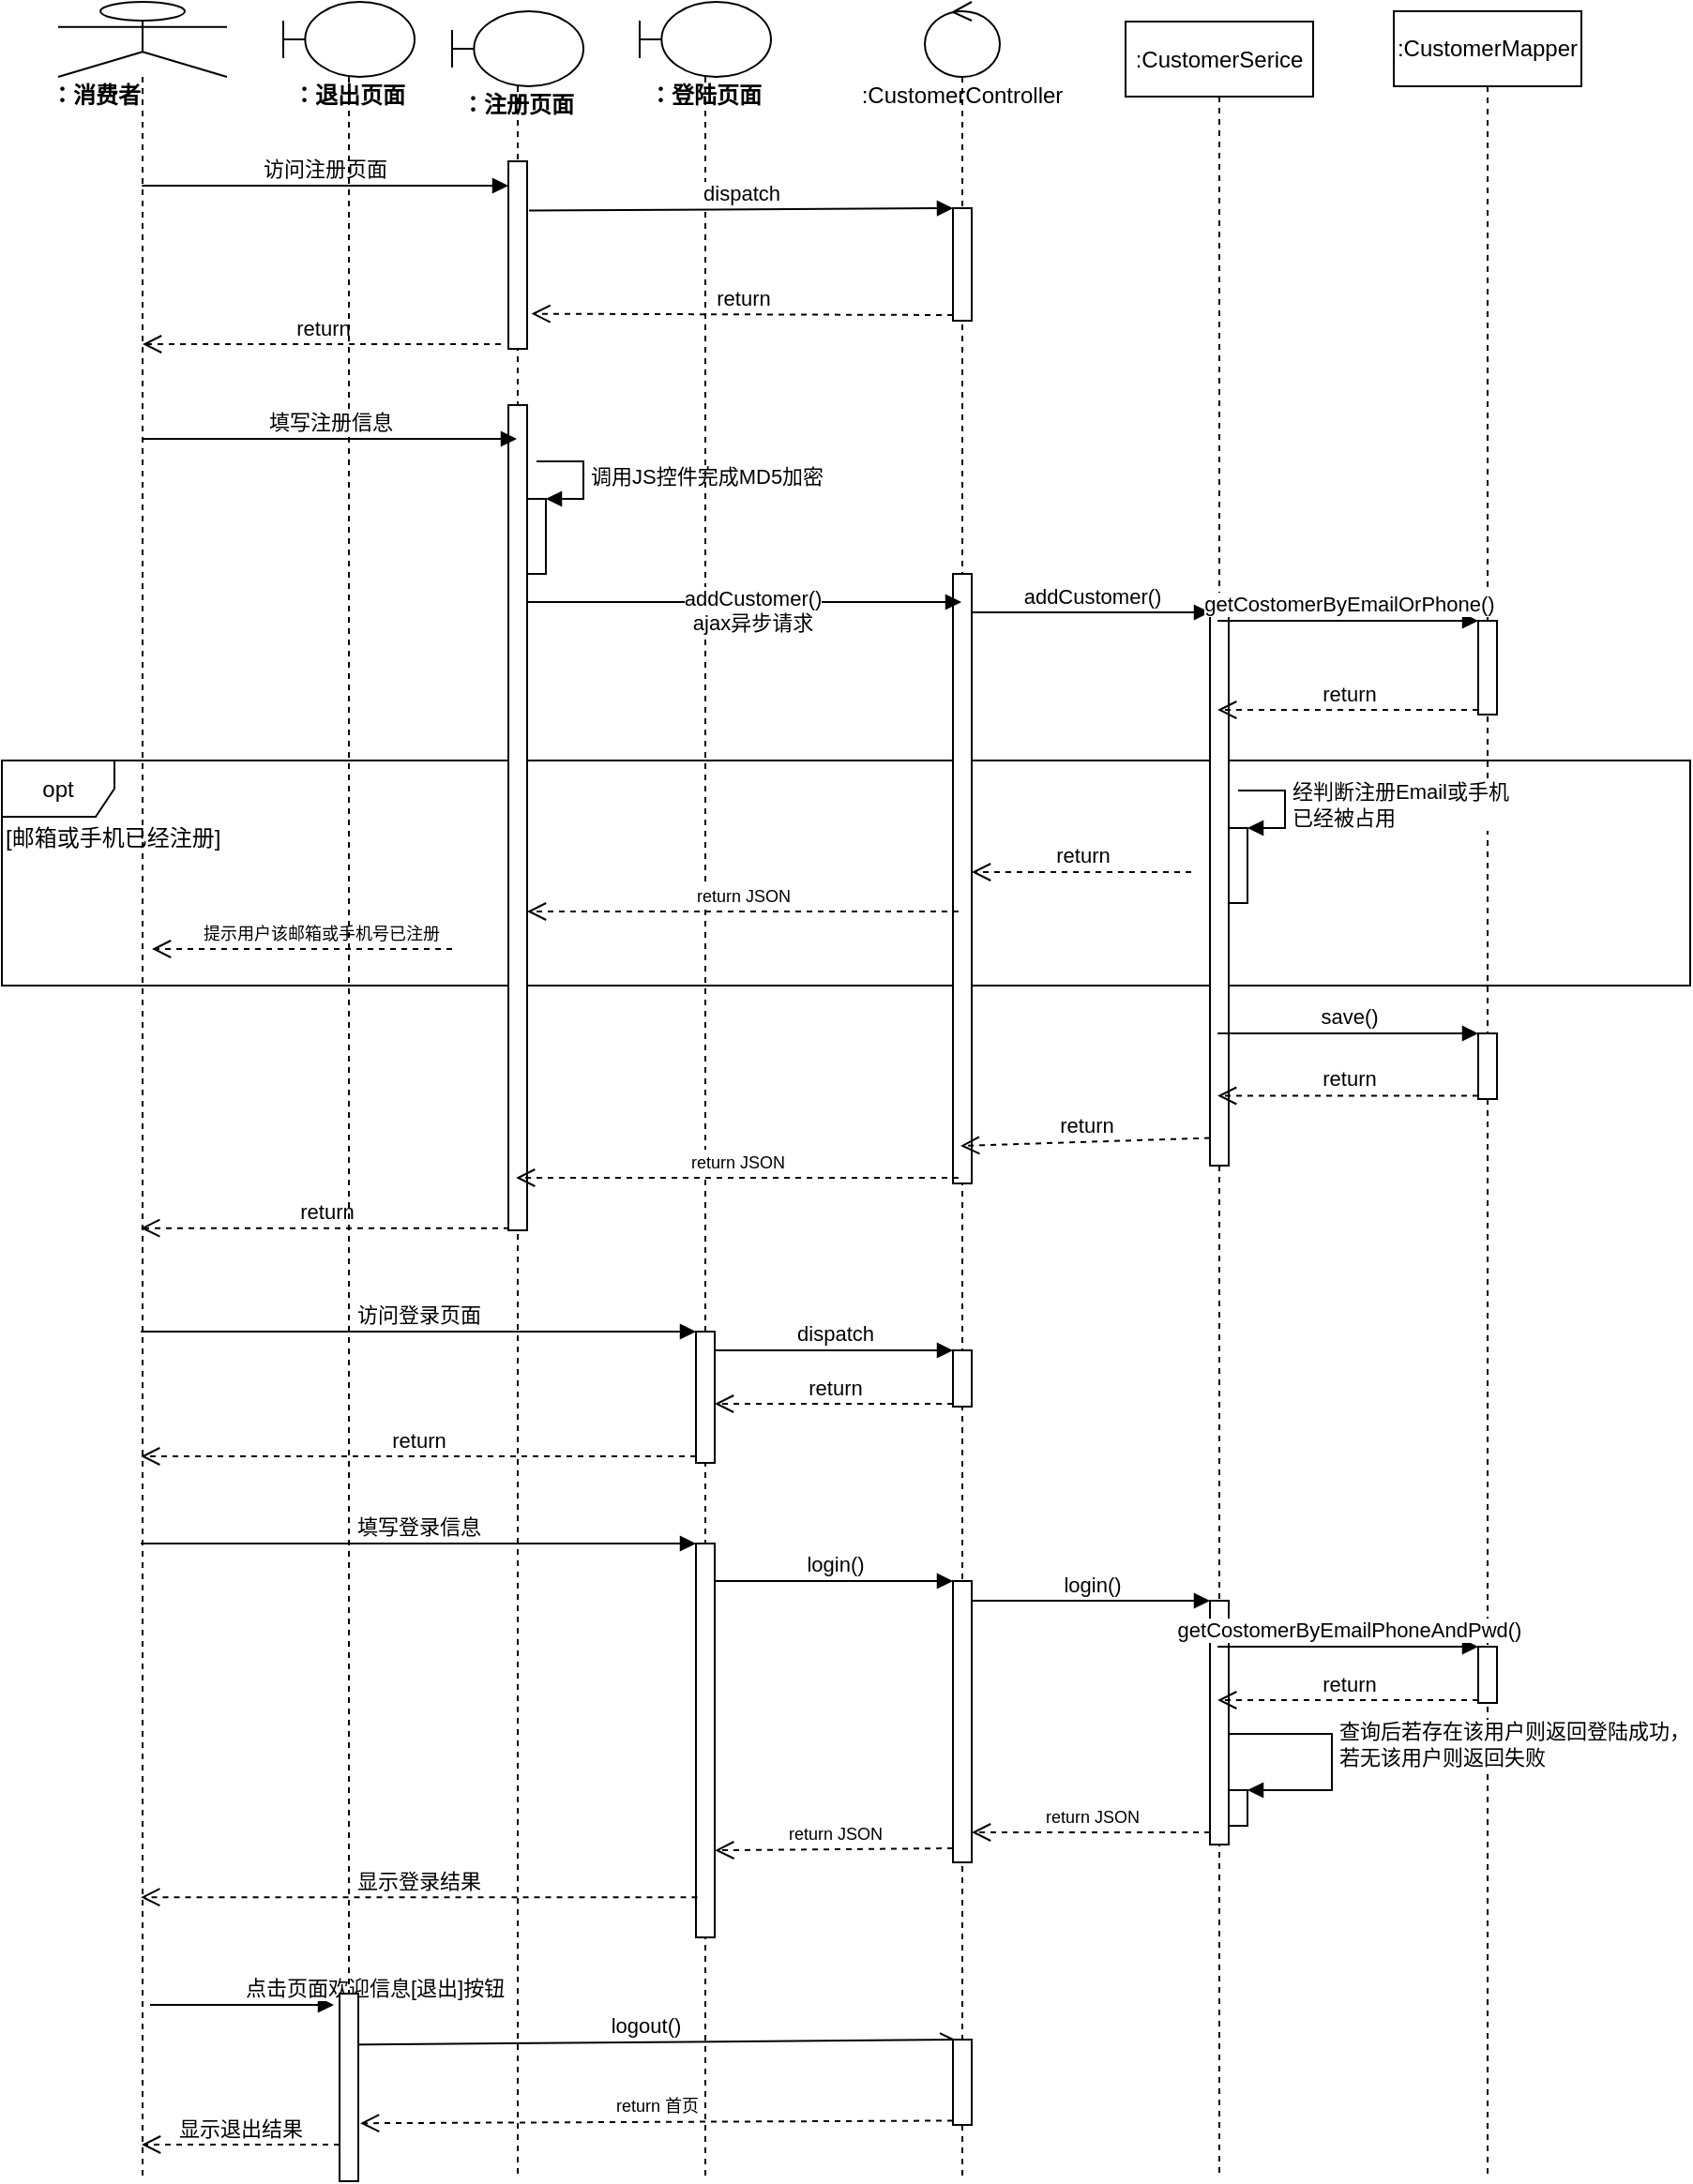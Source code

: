 <mxfile version="13.6.10" type="github" pages="3">
  <diagram id="ocLCJiYPgY4BP7__raCj" name="第 1 页">
    <mxGraphModel dx="1210" dy="586" grid="1" gridSize="10" guides="1" tooltips="1" connect="1" arrows="1" fold="1" page="1" pageScale="1" pageWidth="3300" pageHeight="4681" math="0" shadow="0">
      <root>
        <mxCell id="0" />
        <mxCell id="1" parent="0" />
        <mxCell id="nMcUa5dH0N92FLe-l6Bn-47" value=":CustomerMapper" style="shape=umlLifeline;perimeter=lifelinePerimeter;whiteSpace=wrap;html=1;container=1;collapsible=0;recursiveResize=0;outlineConnect=0;" parent="1" vertex="1">
          <mxGeometry x="762" y="85" width="100" height="1155" as="geometry" />
        </mxCell>
        <mxCell id="nMcUa5dH0N92FLe-l6Bn-48" value="" style="html=1;points=[];perimeter=orthogonalPerimeter;" parent="nMcUa5dH0N92FLe-l6Bn-47" vertex="1">
          <mxGeometry x="45" y="325" width="10" height="50" as="geometry" />
        </mxCell>
        <mxCell id="nMcUa5dH0N92FLe-l6Bn-49" value="" style="html=1;points=[];perimeter=orthogonalPerimeter;" parent="nMcUa5dH0N92FLe-l6Bn-47" vertex="1">
          <mxGeometry x="45" y="872" width="10" height="30" as="geometry" />
        </mxCell>
        <mxCell id="nMcUa5dH0N92FLe-l6Bn-108" value="" style="html=1;points=[];perimeter=orthogonalPerimeter;align=left;" parent="nMcUa5dH0N92FLe-l6Bn-47" vertex="1">
          <mxGeometry x="45" y="545" width="10" height="35" as="geometry" />
        </mxCell>
        <mxCell id="nMcUa5dH0N92FLe-l6Bn-102" value="opt" style="shape=umlFrame;whiteSpace=wrap;html=1;" parent="1" vertex="1">
          <mxGeometry x="20" y="484.5" width="900" height="120" as="geometry" />
        </mxCell>
        <mxCell id="i3lZRi7ukCmVT1oqDAw9-13" value="&lt;span&gt;：注册页面&lt;/span&gt;" style="shape=umlLifeline;participant=umlBoundary;perimeter=lifelinePerimeter;whiteSpace=wrap;html=1;container=1;collapsible=0;recursiveResize=0;verticalAlign=top;spacingTop=36;outlineConnect=0;fontStyle=1" parent="1" vertex="1">
          <mxGeometry x="260" y="85" width="70" height="1155" as="geometry" />
        </mxCell>
        <mxCell id="i3lZRi7ukCmVT1oqDAw9-14" value="" style="html=1;points=[];perimeter=orthogonalPerimeter;" parent="i3lZRi7ukCmVT1oqDAw9-13" vertex="1">
          <mxGeometry x="30" y="210" width="10" height="440" as="geometry" />
        </mxCell>
        <mxCell id="i3lZRi7ukCmVT1oqDAw9-15" value="" style="html=1;points=[];perimeter=orthogonalPerimeter;" parent="i3lZRi7ukCmVT1oqDAw9-13" vertex="1">
          <mxGeometry x="30" y="80" width="10" height="100" as="geometry" />
        </mxCell>
        <mxCell id="i3lZRi7ukCmVT1oqDAw9-16" value="" style="html=1;points=[];perimeter=orthogonalPerimeter;align=left;" parent="i3lZRi7ukCmVT1oqDAw9-13" vertex="1">
          <mxGeometry x="40" y="260" width="10" height="40" as="geometry" />
        </mxCell>
        <mxCell id="i3lZRi7ukCmVT1oqDAw9-17" value="调用JS控件完成MD5加密" style="edgeStyle=orthogonalEdgeStyle;html=1;align=left;spacingLeft=2;endArrow=block;rounded=0;entryX=1;entryY=0;" parent="i3lZRi7ukCmVT1oqDAw9-13" target="i3lZRi7ukCmVT1oqDAw9-16" edge="1">
          <mxGeometry relative="1" as="geometry">
            <mxPoint x="45" y="240" as="sourcePoint" />
            <Array as="points">
              <mxPoint x="70" y="240" />
            </Array>
          </mxGeometry>
        </mxCell>
        <mxCell id="i3lZRi7ukCmVT1oqDAw9-1" value="&lt;span&gt;：登陆页面&lt;/span&gt;" style="shape=umlLifeline;participant=umlBoundary;perimeter=lifelinePerimeter;whiteSpace=wrap;html=1;container=1;collapsible=0;recursiveResize=0;verticalAlign=top;spacingTop=36;outlineConnect=0;fontStyle=1" parent="1" vertex="1">
          <mxGeometry x="360" y="80" width="70" height="1160" as="geometry" />
        </mxCell>
        <mxCell id="nMcUa5dH0N92FLe-l6Bn-115" value="" style="html=1;points=[];perimeter=orthogonalPerimeter;" parent="i3lZRi7ukCmVT1oqDAw9-1" vertex="1">
          <mxGeometry x="30" y="709" width="10" height="70" as="geometry" />
        </mxCell>
        <mxCell id="Ub_iv6ZaVQ0LOj0wJZkm-77" value="" style="html=1;points=[];perimeter=orthogonalPerimeter;align=left;" parent="i3lZRi7ukCmVT1oqDAw9-1" vertex="1">
          <mxGeometry x="30" y="822" width="10" height="210" as="geometry" />
        </mxCell>
        <mxCell id="nMcUa5dH0N92FLe-l6Bn-1" value="" style="shape=umlLifeline;participant=umlActor;perimeter=lifelinePerimeter;whiteSpace=wrap;html=1;container=1;collapsible=0;recursiveResize=0;verticalAlign=top;spacingTop=36;outlineConnect=0;" parent="1" vertex="1">
          <mxGeometry x="50" y="80" width="90" height="1160" as="geometry" />
        </mxCell>
        <mxCell id="nMcUa5dH0N92FLe-l6Bn-2" value="&lt;b&gt;：消费者&lt;/b&gt;" style="text;html=1;strokeColor=none;fillColor=none;align=center;verticalAlign=middle;whiteSpace=wrap;rounded=0;" parent="nMcUa5dH0N92FLe-l6Bn-1" vertex="1">
          <mxGeometry x="-10" y="40" width="60" height="20" as="geometry" />
        </mxCell>
        <mxCell id="nMcUa5dH0N92FLe-l6Bn-8" value=":CustomerController" style="shape=umlLifeline;participant=umlControl;perimeter=lifelinePerimeter;whiteSpace=wrap;html=1;container=1;collapsible=0;recursiveResize=0;verticalAlign=top;spacingTop=36;outlineConnect=0;" parent="1" vertex="1">
          <mxGeometry x="512" y="80" width="40" height="1160" as="geometry" />
        </mxCell>
        <mxCell id="nMcUa5dH0N92FLe-l6Bn-9" value="" style="html=1;points=[];perimeter=orthogonalPerimeter;" parent="nMcUa5dH0N92FLe-l6Bn-8" vertex="1">
          <mxGeometry x="15" y="305" width="10" height="325" as="geometry" />
        </mxCell>
        <mxCell id="nMcUa5dH0N92FLe-l6Bn-10" value="" style="html=1;points=[];perimeter=orthogonalPerimeter;" parent="nMcUa5dH0N92FLe-l6Bn-8" vertex="1">
          <mxGeometry x="15" y="842" width="10" height="150" as="geometry" />
        </mxCell>
        <mxCell id="nMcUa5dH0N92FLe-l6Bn-92" value="" style="html=1;points=[];perimeter=orthogonalPerimeter;" parent="nMcUa5dH0N92FLe-l6Bn-8" vertex="1">
          <mxGeometry x="15" y="110" width="10" height="60" as="geometry" />
        </mxCell>
        <mxCell id="nMcUa5dH0N92FLe-l6Bn-116" value="" style="html=1;points=[];perimeter=orthogonalPerimeter;" parent="nMcUa5dH0N92FLe-l6Bn-8" vertex="1">
          <mxGeometry x="15" y="719" width="10" height="30" as="geometry" />
        </mxCell>
        <mxCell id="Ub_iv6ZaVQ0LOj0wJZkm-7" value="" style="html=1;points=[];perimeter=orthogonalPerimeter;" parent="nMcUa5dH0N92FLe-l6Bn-8" vertex="1">
          <mxGeometry x="15" y="1086.5" width="10" height="45.5" as="geometry" />
        </mxCell>
        <mxCell id="nMcUa5dH0N92FLe-l6Bn-20" value="addCustomer()&lt;br&gt;ajax异步请求" style="html=1;verticalAlign=bottom;endArrow=block;endFill=1;" parent="1" edge="1">
          <mxGeometry x="0.037" y="-20" relative="1" as="geometry">
            <mxPoint x="300" y="400" as="sourcePoint" />
            <mxPoint x="531.5" y="400" as="targetPoint" />
            <mxPoint as="offset" />
          </mxGeometry>
        </mxCell>
        <mxCell id="nMcUa5dH0N92FLe-l6Bn-21" value="&lt;span style=&quot;font-size: 9px&quot;&gt;return JSON&lt;/span&gt;" style="html=1;verticalAlign=bottom;endArrow=open;dashed=1;endSize=8;" parent="1" edge="1">
          <mxGeometry relative="1" as="geometry">
            <mxPoint x="294.071" y="707" as="targetPoint" />
            <mxPoint x="530" y="707" as="sourcePoint" />
          </mxGeometry>
        </mxCell>
        <mxCell id="nMcUa5dH0N92FLe-l6Bn-22" value="login()" style="html=1;verticalAlign=bottom;endArrow=block;entryX=0;entryY=0;endFill=1;" parent="1" target="nMcUa5dH0N92FLe-l6Bn-10" edge="1">
          <mxGeometry relative="1" as="geometry">
            <mxPoint x="400" y="922" as="sourcePoint" />
          </mxGeometry>
        </mxCell>
        <mxCell id="nMcUa5dH0N92FLe-l6Bn-23" value="&lt;span style=&quot;font-size: 9px&quot;&gt;return JSON&lt;/span&gt;" style="html=1;verticalAlign=bottom;endArrow=open;dashed=1;endSize=8;exitX=0;exitY=0.95;entryX=1.014;entryY=0.779;entryDx=0;entryDy=0;entryPerimeter=0;" parent="1" source="nMcUa5dH0N92FLe-l6Bn-10" target="Ub_iv6ZaVQ0LOj0wJZkm-77" edge="1">
          <mxGeometry relative="1" as="geometry">
            <mxPoint x="270" y="746.5" as="targetPoint" />
          </mxGeometry>
        </mxCell>
        <mxCell id="nMcUa5dH0N92FLe-l6Bn-40" value=":CustomerSerice" style="shape=umlLifeline;perimeter=lifelinePerimeter;whiteSpace=wrap;html=1;container=1;collapsible=0;recursiveResize=0;outlineConnect=0;" parent="1" vertex="1">
          <mxGeometry x="619" y="90.5" width="100" height="1149.5" as="geometry" />
        </mxCell>
        <mxCell id="nMcUa5dH0N92FLe-l6Bn-41" value="" style="html=1;points=[];perimeter=orthogonalPerimeter;" parent="nMcUa5dH0N92FLe-l6Bn-40" vertex="1">
          <mxGeometry x="45" y="315" width="10" height="295" as="geometry" />
        </mxCell>
        <mxCell id="nMcUa5dH0N92FLe-l6Bn-42" value="" style="html=1;points=[];perimeter=orthogonalPerimeter;" parent="nMcUa5dH0N92FLe-l6Bn-40" vertex="1">
          <mxGeometry x="45" y="842" width="10" height="130" as="geometry" />
        </mxCell>
        <mxCell id="nMcUa5dH0N92FLe-l6Bn-100" value="" style="html=1;points=[];perimeter=orthogonalPerimeter;" parent="nMcUa5dH0N92FLe-l6Bn-40" vertex="1">
          <mxGeometry x="55" y="430" width="10" height="40" as="geometry" />
        </mxCell>
        <mxCell id="nMcUa5dH0N92FLe-l6Bn-101" value="经判断注册Email或手机&lt;br&gt;已经被占用" style="edgeStyle=orthogonalEdgeStyle;html=1;align=left;spacingLeft=2;endArrow=block;rounded=0;entryX=1;entryY=0;" parent="nMcUa5dH0N92FLe-l6Bn-40" target="nMcUa5dH0N92FLe-l6Bn-100" edge="1">
          <mxGeometry relative="1" as="geometry">
            <mxPoint x="60" y="410" as="sourcePoint" />
            <Array as="points">
              <mxPoint x="85" y="410" />
            </Array>
          </mxGeometry>
        </mxCell>
        <mxCell id="Ub_iv6ZaVQ0LOj0wJZkm-1" value="" style="html=1;points=[];perimeter=orthogonalPerimeter;align=left;" parent="nMcUa5dH0N92FLe-l6Bn-40" vertex="1">
          <mxGeometry x="55" y="943" width="10" height="19" as="geometry" />
        </mxCell>
        <mxCell id="Ub_iv6ZaVQ0LOj0wJZkm-2" value="查询后若存在该用户则返回登陆成功，&lt;br&gt;若无该用户则返回失败" style="edgeStyle=orthogonalEdgeStyle;html=1;align=left;spacingLeft=2;endArrow=block;rounded=0;entryX=1;entryY=0;" parent="nMcUa5dH0N92FLe-l6Bn-40" target="Ub_iv6ZaVQ0LOj0wJZkm-1" edge="1">
          <mxGeometry relative="1" as="geometry">
            <mxPoint x="55" y="903" as="sourcePoint" />
            <Array as="points">
              <mxPoint x="55" y="913" />
              <mxPoint x="110" y="913" />
              <mxPoint x="110" y="943" />
            </Array>
          </mxGeometry>
        </mxCell>
        <mxCell id="nMcUa5dH0N92FLe-l6Bn-59" value="addCustomer()" style="html=1;verticalAlign=bottom;endArrow=block;entryX=0;entryY=0;" parent="1" source="nMcUa5dH0N92FLe-l6Bn-9" target="nMcUa5dH0N92FLe-l6Bn-41" edge="1">
          <mxGeometry relative="1" as="geometry">
            <mxPoint x="443" y="421" as="sourcePoint" />
          </mxGeometry>
        </mxCell>
        <mxCell id="nMcUa5dH0N92FLe-l6Bn-60" value="return" style="html=1;verticalAlign=bottom;endArrow=open;dashed=1;endSize=8;exitX=0;exitY=0.95;" parent="1" source="nMcUa5dH0N92FLe-l6Bn-41" edge="1">
          <mxGeometry relative="1" as="geometry">
            <mxPoint x="531" y="690" as="targetPoint" />
          </mxGeometry>
        </mxCell>
        <mxCell id="nMcUa5dH0N92FLe-l6Bn-61" value="return" style="html=1;verticalAlign=bottom;endArrow=open;dashed=1;endSize=8;exitX=0;exitY=0.95;" parent="1" source="nMcUa5dH0N92FLe-l6Bn-48" edge="1">
          <mxGeometry relative="1" as="geometry">
            <mxPoint x="668.071" y="457.5" as="targetPoint" />
          </mxGeometry>
        </mxCell>
        <mxCell id="nMcUa5dH0N92FLe-l6Bn-62" value="getCostomerByEmailOrPhone()" style="html=1;verticalAlign=bottom;endArrow=block;entryX=0;entryY=0;" parent="1" target="nMcUa5dH0N92FLe-l6Bn-48" edge="1">
          <mxGeometry relative="1" as="geometry">
            <mxPoint x="668.071" y="410" as="sourcePoint" />
          </mxGeometry>
        </mxCell>
        <mxCell id="nMcUa5dH0N92FLe-l6Bn-63" value="login()" style="html=1;verticalAlign=bottom;endArrow=block;entryX=0;entryY=0;" parent="1" source="nMcUa5dH0N92FLe-l6Bn-10" target="nMcUa5dH0N92FLe-l6Bn-42" edge="1">
          <mxGeometry relative="1" as="geometry">
            <mxPoint x="443" y="922" as="sourcePoint" />
          </mxGeometry>
        </mxCell>
        <mxCell id="nMcUa5dH0N92FLe-l6Bn-64" value="&lt;span style=&quot;font-size: 9px&quot;&gt;return JSON&lt;/span&gt;" style="html=1;verticalAlign=bottom;endArrow=open;dashed=1;endSize=8;exitX=0;exitY=0.95;" parent="1" source="nMcUa5dH0N92FLe-l6Bn-42" target="nMcUa5dH0N92FLe-l6Bn-10" edge="1">
          <mxGeometry relative="1" as="geometry">
            <mxPoint x="443" y="998" as="targetPoint" />
          </mxGeometry>
        </mxCell>
        <mxCell id="nMcUa5dH0N92FLe-l6Bn-65" value="getCostomerByEmailPhoneAndPwd()" style="html=1;verticalAlign=bottom;endArrow=block;entryX=0;entryY=0;" parent="1" target="nMcUa5dH0N92FLe-l6Bn-49" edge="1">
          <mxGeometry relative="1" as="geometry">
            <mxPoint x="668.071" y="957" as="sourcePoint" />
          </mxGeometry>
        </mxCell>
        <mxCell id="nMcUa5dH0N92FLe-l6Bn-66" value="return" style="html=1;verticalAlign=bottom;endArrow=open;dashed=1;endSize=8;exitX=0;exitY=0.95;" parent="1" source="nMcUa5dH0N92FLe-l6Bn-49" edge="1">
          <mxGeometry relative="1" as="geometry">
            <mxPoint x="668.071" y="985.5" as="targetPoint" />
          </mxGeometry>
        </mxCell>
        <mxCell id="nMcUa5dH0N92FLe-l6Bn-96" value="访问注册页面" style="html=1;verticalAlign=bottom;endArrow=block;" parent="1" edge="1" target="i3lZRi7ukCmVT1oqDAw9-15">
          <mxGeometry relative="1" as="geometry">
            <mxPoint x="94.667" y="178" as="sourcePoint" />
            <mxPoint x="260" y="178" as="targetPoint" />
          </mxGeometry>
        </mxCell>
        <mxCell id="nMcUa5dH0N92FLe-l6Bn-97" value="return" style="html=1;verticalAlign=bottom;endArrow=open;dashed=1;endSize=8;exitX=-0.398;exitY=0.975;exitDx=0;exitDy=0;exitPerimeter=0;" parent="1" source="i3lZRi7ukCmVT1oqDAw9-15" target="nMcUa5dH0N92FLe-l6Bn-1" edge="1">
          <mxGeometry relative="1" as="geometry">
            <mxPoint x="190" y="266" as="targetPoint" />
            <mxPoint x="260" y="265.0" as="sourcePoint" />
          </mxGeometry>
        </mxCell>
        <mxCell id="nMcUa5dH0N92FLe-l6Bn-93" value="dispatch" style="html=1;verticalAlign=bottom;endArrow=block;entryX=0;entryY=0;exitX=1.102;exitY=0.263;exitDx=0;exitDy=0;exitPerimeter=0;" parent="1" source="i3lZRi7ukCmVT1oqDAw9-15" target="nMcUa5dH0N92FLe-l6Bn-92" edge="1">
          <mxGeometry relative="1" as="geometry">
            <mxPoint x="264.5" y="190" as="sourcePoint" />
          </mxGeometry>
        </mxCell>
        <mxCell id="nMcUa5dH0N92FLe-l6Bn-94" value="return" style="html=1;verticalAlign=bottom;endArrow=open;dashed=1;endSize=8;exitX=0;exitY=0.95;entryX=1.227;entryY=0.813;entryDx=0;entryDy=0;entryPerimeter=0;" parent="1" source="nMcUa5dH0N92FLe-l6Bn-92" target="i3lZRi7ukCmVT1oqDAw9-15" edge="1">
          <mxGeometry relative="1" as="geometry">
            <mxPoint x="270" y="247" as="targetPoint" />
          </mxGeometry>
        </mxCell>
        <mxCell id="nMcUa5dH0N92FLe-l6Bn-103" value="[邮箱或手机已经注册]" style="text;html=1;strokeColor=none;fillColor=none;align=left;verticalAlign=middle;whiteSpace=wrap;rounded=0;" parent="1" vertex="1">
          <mxGeometry x="20" y="516" width="150" height="20" as="geometry" />
        </mxCell>
        <mxCell id="nMcUa5dH0N92FLe-l6Bn-104" value="return" style="html=1;verticalAlign=bottom;endArrow=open;dashed=1;endSize=8;" parent="1" edge="1">
          <mxGeometry relative="1" as="geometry">
            <mxPoint x="537" y="544" as="targetPoint" />
            <mxPoint x="654" y="544" as="sourcePoint" />
          </mxGeometry>
        </mxCell>
        <mxCell id="nMcUa5dH0N92FLe-l6Bn-106" value="&lt;span style=&quot;font-size: 9px&quot;&gt;return JSON&lt;/span&gt;" style="html=1;verticalAlign=bottom;endArrow=open;dashed=1;endSize=8;" parent="1" edge="1">
          <mxGeometry relative="1" as="geometry">
            <mxPoint x="300" y="565" as="targetPoint" />
            <mxPoint x="530" y="565" as="sourcePoint" />
          </mxGeometry>
        </mxCell>
        <mxCell id="nMcUa5dH0N92FLe-l6Bn-107" value="&lt;span style=&quot;font-size: 9px&quot;&gt;提示用户该邮箱或手机号已注册&lt;/span&gt;" style="html=1;verticalAlign=bottom;endArrow=open;dashed=1;endSize=8;exitX=0;exitY=0.95;" parent="1" edge="1">
          <mxGeometry x="-0.125" relative="1" as="geometry">
            <mxPoint x="100" y="585" as="targetPoint" />
            <mxPoint x="260" y="585.0" as="sourcePoint" />
            <mxPoint as="offset" />
          </mxGeometry>
        </mxCell>
        <mxCell id="nMcUa5dH0N92FLe-l6Bn-109" value="save()" style="html=1;verticalAlign=bottom;endArrow=block;entryX=0;entryY=0;" parent="1" target="nMcUa5dH0N92FLe-l6Bn-108" edge="1">
          <mxGeometry relative="1" as="geometry">
            <mxPoint x="668.071" y="630" as="sourcePoint" />
          </mxGeometry>
        </mxCell>
        <mxCell id="nMcUa5dH0N92FLe-l6Bn-110" value="return" style="html=1;verticalAlign=bottom;endArrow=open;dashed=1;endSize=8;exitX=0;exitY=0.95;" parent="1" source="nMcUa5dH0N92FLe-l6Bn-108" edge="1">
          <mxGeometry relative="1" as="geometry">
            <mxPoint x="668.071" y="663.25" as="targetPoint" />
          </mxGeometry>
        </mxCell>
        <mxCell id="nMcUa5dH0N92FLe-l6Bn-111" value="return" style="html=1;verticalAlign=bottom;endArrow=open;dashed=1;endSize=8;exitX=1;exitY=0.989;exitDx=0;exitDy=0;exitPerimeter=0;" parent="1" edge="1">
          <mxGeometry relative="1" as="geometry">
            <mxPoint x="94.071" y="733.82" as="targetPoint" />
            <mxPoint x="290.5" y="733.82" as="sourcePoint" />
          </mxGeometry>
        </mxCell>
        <mxCell id="nMcUa5dH0N92FLe-l6Bn-113" value="点击页面欢迎信息[退出]按钮" style="html=1;verticalAlign=bottom;endArrow=block;align=left;" parent="1" edge="1">
          <mxGeometry relative="1" as="geometry">
            <mxPoint x="99" y="1148" as="sourcePoint" />
            <mxPoint x="197" y="1148" as="targetPoint" />
          </mxGeometry>
        </mxCell>
        <mxCell id="nMcUa5dH0N92FLe-l6Bn-114" value="显示退出结果" style="html=1;verticalAlign=bottom;endArrow=open;dashed=1;endSize=8;" parent="1" edge="1">
          <mxGeometry relative="1" as="geometry">
            <mxPoint x="94.5" y="1222.5" as="targetPoint" />
            <mxPoint x="200" y="1222.5" as="sourcePoint" />
          </mxGeometry>
        </mxCell>
        <mxCell id="nMcUa5dH0N92FLe-l6Bn-118" value="return" style="html=1;verticalAlign=bottom;endArrow=open;dashed=1;endSize=8;exitX=0;exitY=0.95;" parent="1" source="nMcUa5dH0N92FLe-l6Bn-115" edge="1">
          <mxGeometry relative="1" as="geometry">
            <mxPoint x="94.071" y="855.5" as="targetPoint" />
          </mxGeometry>
        </mxCell>
        <mxCell id="nMcUa5dH0N92FLe-l6Bn-117" value="访问登录页面" style="html=1;verticalAlign=bottom;endArrow=block;entryX=0;entryY=0;" parent="1" target="nMcUa5dH0N92FLe-l6Bn-115" edge="1">
          <mxGeometry relative="1" as="geometry">
            <mxPoint x="94.071" y="789" as="sourcePoint" />
          </mxGeometry>
        </mxCell>
        <mxCell id="Ub_iv6ZaVQ0LOj0wJZkm-8" value="logout()" style="html=1;verticalAlign=bottom;endArrow=openAsync;entryX=0;entryY=0;endFill=0;exitX=0;exitY=0.273;exitDx=0;exitDy=0;exitPerimeter=0;" parent="1" source="i3lZRi7ukCmVT1oqDAw9-12" target="Ub_iv6ZaVQ0LOj0wJZkm-7" edge="1">
          <mxGeometry relative="1" as="geometry">
            <mxPoint x="184.5" y="1182" as="sourcePoint" />
          </mxGeometry>
        </mxCell>
        <mxCell id="Ub_iv6ZaVQ0LOj0wJZkm-9" value="&lt;span style=&quot;font-size: 9px&quot;&gt;return 首页&lt;/span&gt;" style="html=1;verticalAlign=bottom;endArrow=open;dashed=1;endSize=8;exitX=0;exitY=0.95;entryX=1.102;entryY=0.691;entryDx=0;entryDy=0;entryPerimeter=0;" parent="1" source="Ub_iv6ZaVQ0LOj0wJZkm-7" target="i3lZRi7ukCmVT1oqDAw9-12" edge="1">
          <mxGeometry relative="1" as="geometry">
            <mxPoint x="205" y="1214" as="targetPoint" />
          </mxGeometry>
        </mxCell>
        <mxCell id="Ub_iv6ZaVQ0LOj0wJZkm-10" value="填写登录信息" style="html=1;verticalAlign=bottom;endArrow=block;entryX=0;entryY=0;" parent="1" target="Ub_iv6ZaVQ0LOj0wJZkm-77" edge="1">
          <mxGeometry relative="1" as="geometry">
            <mxPoint x="94.071" y="902.0" as="sourcePoint" />
            <mxPoint x="270" y="902.0" as="targetPoint" />
          </mxGeometry>
        </mxCell>
        <mxCell id="Ub_iv6ZaVQ0LOj0wJZkm-11" value="显示登录结果" style="html=1;verticalAlign=bottom;endArrow=open;dashed=1;endSize=8;exitX=0.076;exitY=0.898;exitDx=0;exitDy=0;exitPerimeter=0;" parent="1" source="Ub_iv6ZaVQ0LOj0wJZkm-77" edge="1">
          <mxGeometry relative="1" as="geometry">
            <mxPoint x="94.071" y="1090.58" as="targetPoint" />
            <mxPoint x="270" y="1158.5" as="sourcePoint" />
          </mxGeometry>
        </mxCell>
        <mxCell id="nMcUa5dH0N92FLe-l6Bn-119" value="dispatch" style="html=1;verticalAlign=bottom;endArrow=block;entryX=0;entryY=0;" parent="1" target="nMcUa5dH0N92FLe-l6Bn-116" edge="1">
          <mxGeometry relative="1" as="geometry">
            <mxPoint x="400" y="799" as="sourcePoint" />
          </mxGeometry>
        </mxCell>
        <mxCell id="nMcUa5dH0N92FLe-l6Bn-120" value="return" style="html=1;verticalAlign=bottom;endArrow=open;dashed=1;endSize=8;exitX=0;exitY=0.95;" parent="1" source="nMcUa5dH0N92FLe-l6Bn-116" target="nMcUa5dH0N92FLe-l6Bn-115" edge="1">
          <mxGeometry relative="1" as="geometry">
            <mxPoint x="264.5" y="916" as="targetPoint" />
          </mxGeometry>
        </mxCell>
        <mxCell id="i3lZRi7ukCmVT1oqDAw9-10" value="&lt;span&gt;：退出页面&lt;/span&gt;" style="shape=umlLifeline;participant=umlBoundary;perimeter=lifelinePerimeter;whiteSpace=wrap;html=1;container=1;collapsible=0;recursiveResize=0;verticalAlign=top;spacingTop=36;outlineConnect=0;fontStyle=1" parent="1" vertex="1">
          <mxGeometry x="170" y="80" width="70" height="1160" as="geometry" />
        </mxCell>
        <mxCell id="i3lZRi7ukCmVT1oqDAw9-12" value="" style="html=1;points=[];perimeter=orthogonalPerimeter;align=left;" parent="i3lZRi7ukCmVT1oqDAw9-10" vertex="1">
          <mxGeometry x="30" y="1062" width="10" height="100" as="geometry" />
        </mxCell>
        <mxCell id="nMcUa5dH0N92FLe-l6Bn-15" value="填写注册信息" style="html=1;verticalAlign=bottom;endArrow=block;" parent="1" target="i3lZRi7ukCmVT1oqDAw9-13" edge="1">
          <mxGeometry relative="1" as="geometry">
            <mxPoint x="94.5" y="313.0" as="sourcePoint" />
            <mxPoint x="260" y="313.0" as="targetPoint" />
          </mxGeometry>
        </mxCell>
      </root>
    </mxGraphModel>
  </diagram>
  <diagram id="_a_JBXWJqnzDuPk0JHkG" name="第 2 页">
    <mxGraphModel dx="1424" dy="689" grid="1" gridSize="10" guides="1" tooltips="1" connect="1" arrows="1" fold="1" page="1" pageScale="1" pageWidth="3300" pageHeight="4681" math="0" shadow="0">
      <root>
        <mxCell id="AvkvTaTciSkn1FwxjkwS-0" />
        <mxCell id="AvkvTaTciSkn1FwxjkwS-1" parent="AvkvTaTciSkn1FwxjkwS-0" />
        <mxCell id="6qNoIg5RYOoD2JHT0gBt-49" value=":OrderSerice" style="shape=umlLifeline;perimeter=lifelinePerimeter;whiteSpace=wrap;html=1;container=1;collapsible=0;recursiveResize=0;outlineConnect=0;" parent="AvkvTaTciSkn1FwxjkwS-1" vertex="1">
          <mxGeometry x="510" y="83.75" width="100" height="996.25" as="geometry" />
        </mxCell>
        <mxCell id="6qNoIg5RYOoD2JHT0gBt-50" value="" style="html=1;points=[];perimeter=orthogonalPerimeter;align=left;" parent="6qNoIg5RYOoD2JHT0gBt-49" vertex="1">
          <mxGeometry x="45" y="226.25" width="10" height="93.75" as="geometry" />
        </mxCell>
        <mxCell id="6qNoIg5RYOoD2JHT0gBt-51" value="" style="html=1;points=[];perimeter=orthogonalPerimeter;align=left;" parent="6qNoIg5RYOoD2JHT0gBt-49" vertex="1">
          <mxGeometry x="45" y="461.25" width="10" height="70" as="geometry" />
        </mxCell>
        <mxCell id="6qNoIg5RYOoD2JHT0gBt-145" value="" style="html=1;points=[];perimeter=orthogonalPerimeter;align=left;" parent="6qNoIg5RYOoD2JHT0gBt-49" vertex="1">
          <mxGeometry x="45" y="750" width="10" height="170" as="geometry" />
        </mxCell>
        <mxCell id="6qNoIg5RYOoD2JHT0gBt-3" value="opt" style="shape=umlFrame;whiteSpace=wrap;html=1;align=left;" parent="AvkvTaTciSkn1FwxjkwS-1" vertex="1">
          <mxGeometry x="86" y="700" width="924" height="340" as="geometry" />
        </mxCell>
        <mxCell id="6qNoIg5RYOoD2JHT0gBt-4" value="opt" style="shape=umlFrame;whiteSpace=wrap;html=1;align=left;" parent="AvkvTaTciSkn1FwxjkwS-1" vertex="1">
          <mxGeometry x="81" y="450" width="799" height="210" as="geometry" />
        </mxCell>
        <mxCell id="6qNoIg5RYOoD2JHT0gBt-133" value=":OderMapper" style="shape=umlLifeline;perimeter=lifelinePerimeter;whiteSpace=wrap;html=1;container=1;collapsible=0;recursiveResize=0;outlineConnect=0;" parent="AvkvTaTciSkn1FwxjkwS-1" vertex="1">
          <mxGeometry x="666" y="83.75" width="140" height="996.25" as="geometry" />
        </mxCell>
        <mxCell id="6qNoIg5RYOoD2JHT0gBt-134" value="" style="html=1;points=[];perimeter=orthogonalPerimeter;align=left;" parent="6qNoIg5RYOoD2JHT0gBt-133" vertex="1">
          <mxGeometry x="65" y="256.25" width="10" height="33.75" as="geometry" />
        </mxCell>
        <mxCell id="6qNoIg5RYOoD2JHT0gBt-135" value="" style="html=1;points=[];perimeter=orthogonalPerimeter;align=left;" parent="6qNoIg5RYOoD2JHT0gBt-133" vertex="1">
          <mxGeometry x="65" y="476.25" width="10" height="23.75" as="geometry" />
        </mxCell>
        <mxCell id="6qNoIg5RYOoD2JHT0gBt-154" value="" style="html=1;points=[];perimeter=orthogonalPerimeter;align=left;" parent="6qNoIg5RYOoD2JHT0gBt-133" vertex="1">
          <mxGeometry x="65" y="740" width="10" height="53.75" as="geometry" />
        </mxCell>
        <mxCell id="6qNoIg5RYOoD2JHT0gBt-136" value=":OderDetailMapper" style="shape=umlLifeline;perimeter=lifelinePerimeter;whiteSpace=wrap;html=1;container=1;collapsible=0;recursiveResize=0;outlineConnect=0;" parent="AvkvTaTciSkn1FwxjkwS-1" vertex="1">
          <mxGeometry x="816" y="80" width="100" height="996.25" as="geometry" />
        </mxCell>
        <mxCell id="6qNoIg5RYOoD2JHT0gBt-137" value="" style="html=1;points=[];perimeter=orthogonalPerimeter;align=left;" parent="6qNoIg5RYOoD2JHT0gBt-136" vertex="1">
          <mxGeometry x="45" y="810" width="10" height="30" as="geometry" />
        </mxCell>
        <mxCell id="6qNoIg5RYOoD2JHT0gBt-6" value="" style="shape=umlLifeline;participant=umlActor;perimeter=lifelinePerimeter;whiteSpace=wrap;html=1;container=1;collapsible=0;recursiveResize=0;verticalAlign=top;spacingTop=36;outlineConnect=0;" parent="AvkvTaTciSkn1FwxjkwS-1" vertex="1">
          <mxGeometry x="50" y="80" width="90" height="1000" as="geometry" />
        </mxCell>
        <mxCell id="6qNoIg5RYOoD2JHT0gBt-7" value="&lt;b&gt;：消费者&lt;/b&gt;" style="text;html=1;strokeColor=none;fillColor=none;align=center;verticalAlign=middle;whiteSpace=wrap;rounded=0;" parent="6qNoIg5RYOoD2JHT0gBt-6" vertex="1">
          <mxGeometry x="-10" y="40" width="60" height="20" as="geometry" />
        </mxCell>
        <mxCell id="6qNoIg5RYOoD2JHT0gBt-9" value="&lt;span&gt;：我的订单页面&lt;/span&gt;" style="shape=umlLifeline;participant=umlBoundary;perimeter=lifelinePerimeter;whiteSpace=wrap;html=1;container=1;collapsible=0;recursiveResize=0;verticalAlign=top;spacingTop=36;outlineConnect=0;fontStyle=1" parent="AvkvTaTciSkn1FwxjkwS-1" vertex="1">
          <mxGeometry x="230" y="90" width="70" height="990" as="geometry" />
        </mxCell>
        <mxCell id="6qNoIg5RYOoD2JHT0gBt-18" value=":OrderController" style="shape=umlLifeline;participant=umlControl;perimeter=lifelinePerimeter;whiteSpace=wrap;html=1;container=1;collapsible=0;recursiveResize=0;verticalAlign=top;spacingTop=36;outlineConnect=0;" parent="AvkvTaTciSkn1FwxjkwS-1" vertex="1">
          <mxGeometry x="425" y="80" width="40" height="1000" as="geometry" />
        </mxCell>
        <mxCell id="6qNoIg5RYOoD2JHT0gBt-28" value="" style="html=1;points=[];perimeter=orthogonalPerimeter;" parent="6qNoIg5RYOoD2JHT0gBt-18" vertex="1">
          <mxGeometry x="20" y="110" width="10" height="30" as="geometry" />
        </mxCell>
        <mxCell id="6qNoIg5RYOoD2JHT0gBt-152" value="return" style="html=1;verticalAlign=bottom;endArrow=open;dashed=1;endSize=8;exitX=0;exitY=0.95;" parent="AvkvTaTciSkn1FwxjkwS-1" source="6qNoIg5RYOoD2JHT0gBt-145" target="6qNoIg5RYOoD2JHT0gBt-147" edge="1">
          <mxGeometry relative="1" as="geometry">
            <mxPoint x="448.5" y="959.45" as="targetPoint" />
          </mxGeometry>
        </mxCell>
        <mxCell id="6qNoIg5RYOoD2JHT0gBt-155" value="return" style="html=1;verticalAlign=bottom;endArrow=open;dashed=1;endSize=8;exitX=0;exitY=0.95;" parent="AvkvTaTciSkn1FwxjkwS-1" source="6qNoIg5RYOoD2JHT0gBt-154" target="6qNoIg5RYOoD2JHT0gBt-145" edge="1">
          <mxGeometry relative="1" as="geometry">
            <mxPoint x="903.5" y="931" as="targetPoint" />
          </mxGeometry>
        </mxCell>
        <mxCell id="6qNoIg5RYOoD2JHT0gBt-156" value="getOrderById()" style="html=1;verticalAlign=bottom;endArrow=block;" parent="AvkvTaTciSkn1FwxjkwS-1" target="6qNoIg5RYOoD2JHT0gBt-154" edge="1">
          <mxGeometry relative="1" as="geometry">
            <mxPoint x="567.324" y="840" as="sourcePoint" />
            <mxPoint x="723" y="840" as="targetPoint" />
          </mxGeometry>
        </mxCell>
        <mxCell id="6qNoIg5RYOoD2JHT0gBt-158" value="return" style="html=1;verticalAlign=bottom;endArrow=open;dashed=1;endSize=8;" parent="AvkvTaTciSkn1FwxjkwS-1" source="6qNoIg5RYOoD2JHT0gBt-118" edge="1">
          <mxGeometry relative="1" as="geometry">
            <mxPoint x="570" y="973.75" as="targetPoint" />
            <mxPoint x="1030" y="973.75" as="sourcePoint" />
          </mxGeometry>
        </mxCell>
        <mxCell id="6qNoIg5RYOoD2JHT0gBt-138" value="return" style="html=1;verticalAlign=bottom;endArrow=open;dashed=1;endSize=8;exitX=0;exitY=0.95;" parent="AvkvTaTciSkn1FwxjkwS-1" source="6qNoIg5RYOoD2JHT0gBt-135" target="6qNoIg5RYOoD2JHT0gBt-51" edge="1">
          <mxGeometry relative="1" as="geometry">
            <mxPoint x="898.5" y="681" as="targetPoint" />
          </mxGeometry>
        </mxCell>
        <mxCell id="5fZfz9wa_EdWYd6i8k_t-0" value=":BookMapper" style="shape=umlLifeline;perimeter=lifelinePerimeter;whiteSpace=wrap;html=1;container=1;collapsible=0;recursiveResize=0;outlineConnect=0;" vertex="1" parent="AvkvTaTciSkn1FwxjkwS-1">
          <mxGeometry x="936" y="81.88" width="100" height="996.25" as="geometry" />
        </mxCell>
        <mxCell id="6qNoIg5RYOoD2JHT0gBt-118" value="" style="html=1;points=[];perimeter=orthogonalPerimeter;align=left;" parent="5fZfz9wa_EdWYd6i8k_t-0" vertex="1">
          <mxGeometry x="45" y="860" width="10" height="31" as="geometry" />
        </mxCell>
        <mxCell id="6qNoIg5RYOoD2JHT0gBt-157" value="listBookByIds()" style="html=1;verticalAlign=bottom;endArrow=block;" parent="AvkvTaTciSkn1FwxjkwS-1" edge="1" target="5fZfz9wa_EdWYd6i8k_t-0">
          <mxGeometry relative="1" as="geometry">
            <mxPoint x="570" y="951" as="sourcePoint" />
            <mxPoint x="1025.11" y="954.73" as="targetPoint" />
          </mxGeometry>
        </mxCell>
        <mxCell id="6qNoIg5RYOoD2JHT0gBt-8" value="删除历史订单" style="text;html=1;strokeColor=none;fillColor=none;align=center;verticalAlign=middle;whiteSpace=wrap;rounded=0;" parent="AvkvTaTciSkn1FwxjkwS-1" vertex="1">
          <mxGeometry x="76" y="480" width="85" height="20" as="geometry" />
        </mxCell>
        <mxCell id="6qNoIg5RYOoD2JHT0gBt-15" value="" style="html=1;points=[];perimeter=orthogonalPerimeter;align=left;" parent="AvkvTaTciSkn1FwxjkwS-1" vertex="1">
          <mxGeometry x="266" y="300" width="10" height="130" as="geometry" />
        </mxCell>
        <mxCell id="6qNoIg5RYOoD2JHT0gBt-27" value="" style="html=1;points=[];perimeter=orthogonalPerimeter;" parent="AvkvTaTciSkn1FwxjkwS-1" vertex="1">
          <mxGeometry x="266" y="180" width="10" height="70" as="geometry" />
        </mxCell>
        <mxCell id="6qNoIg5RYOoD2JHT0gBt-29" value="dispatch" style="html=1;verticalAlign=bottom;endArrow=block;entryX=0;entryY=0;exitX=0.959;exitY=0.186;exitDx=0;exitDy=0;exitPerimeter=0;" parent="AvkvTaTciSkn1FwxjkwS-1" source="6qNoIg5RYOoD2JHT0gBt-27" target="6qNoIg5RYOoD2JHT0gBt-28" edge="1">
          <mxGeometry relative="1" as="geometry">
            <mxPoint x="-154.5" y="160" as="sourcePoint" />
          </mxGeometry>
        </mxCell>
        <mxCell id="6qNoIg5RYOoD2JHT0gBt-30" value="return" style="html=1;verticalAlign=bottom;endArrow=open;dashed=1;endSize=8;exitX=0;exitY=0.95;" parent="AvkvTaTciSkn1FwxjkwS-1" source="6qNoIg5RYOoD2JHT0gBt-28" target="6qNoIg5RYOoD2JHT0gBt-27" edge="1">
          <mxGeometry relative="1" as="geometry">
            <mxPoint x="-154.5" y="217" as="targetPoint" />
          </mxGeometry>
        </mxCell>
        <mxCell id="6qNoIg5RYOoD2JHT0gBt-31" value="return" style="html=1;verticalAlign=bottom;endArrow=open;dashed=1;endSize=8;exitX=0;exitY=0.95;" parent="AvkvTaTciSkn1FwxjkwS-1" source="6qNoIg5RYOoD2JHT0gBt-27" edge="1" target="6qNoIg5RYOoD2JHT0gBt-6">
          <mxGeometry relative="1" as="geometry">
            <mxPoint x="105.071" y="284.5" as="targetPoint" />
          </mxGeometry>
        </mxCell>
        <mxCell id="6qNoIg5RYOoD2JHT0gBt-32" value="访问我的订单页面" style="html=1;verticalAlign=bottom;endArrow=block;entryX=0;entryY=0;" parent="AvkvTaTciSkn1FwxjkwS-1" target="6qNoIg5RYOoD2JHT0gBt-27" edge="1">
          <mxGeometry relative="1" as="geometry">
            <mxPoint x="105.071" y="180" as="sourcePoint" />
          </mxGeometry>
        </mxCell>
        <mxCell id="6qNoIg5RYOoD2JHT0gBt-33" value="" style="html=1;points=[];perimeter=orthogonalPerimeter;" parent="AvkvTaTciSkn1FwxjkwS-1" vertex="1">
          <mxGeometry x="446" y="305" width="10" height="105" as="geometry" />
        </mxCell>
        <mxCell id="6qNoIg5RYOoD2JHT0gBt-56" value="" style="html=1;points=[];perimeter=orthogonalPerimeter;align=left;" parent="AvkvTaTciSkn1FwxjkwS-1" vertex="1">
          <mxGeometry x="260" y="530" width="10" height="120" as="geometry" />
        </mxCell>
        <mxCell id="6qNoIg5RYOoD2JHT0gBt-57" value="" style="html=1;points=[];perimeter=orthogonalPerimeter;" parent="AvkvTaTciSkn1FwxjkwS-1" vertex="1">
          <mxGeometry x="440" y="530" width="10" height="100" as="geometry" />
        </mxCell>
        <mxCell id="6qNoIg5RYOoD2JHT0gBt-58" value="显示是否删除成功" style="html=1;verticalAlign=bottom;endArrow=open;dashed=1;endSize=8;exitX=0;exitY=0.95;" parent="AvkvTaTciSkn1FwxjkwS-1" source="6qNoIg5RYOoD2JHT0gBt-56" edge="1">
          <mxGeometry relative="1" as="geometry">
            <mxPoint x="94.324" y="644" as="targetPoint" />
          </mxGeometry>
        </mxCell>
        <mxCell id="6qNoIg5RYOoD2JHT0gBt-59" value="deleteOrderById()" style="html=1;verticalAlign=bottom;endArrow=block;endFill=1;" parent="AvkvTaTciSkn1FwxjkwS-1" edge="1">
          <mxGeometry relative="1" as="geometry">
            <mxPoint x="270.0" y="544" as="sourcePoint" />
            <Array as="points">
              <mxPoint x="370" y="544" />
            </Array>
            <mxPoint x="440" y="544" as="targetPoint" />
          </mxGeometry>
        </mxCell>
        <mxCell id="6qNoIg5RYOoD2JHT0gBt-60" value="&lt;span style=&quot;font-size: 9px&quot;&gt;return JSON&lt;/span&gt;" style="html=1;verticalAlign=bottom;endArrow=open;dashed=1;endSize=8;exitX=0;exitY=0.95;" parent="AvkvTaTciSkn1FwxjkwS-1" source="6qNoIg5RYOoD2JHT0gBt-57" target="6qNoIg5RYOoD2JHT0gBt-56" edge="1">
          <mxGeometry relative="1" as="geometry">
            <mxPoint x="264.071" y="615.5" as="targetPoint" />
          </mxGeometry>
        </mxCell>
        <mxCell id="6qNoIg5RYOoD2JHT0gBt-61" value="deleteOrderById" style="html=1;verticalAlign=bottom;endArrow=block;entryX=0;entryY=0;exitX=-0.104;exitY=0.129;exitDx=0;exitDy=0;exitPerimeter=0;" parent="AvkvTaTciSkn1FwxjkwS-1" target="6qNoIg5RYOoD2JHT0gBt-51" edge="1" source="6qNoIg5RYOoD2JHT0gBt-57">
          <mxGeometry relative="1" as="geometry">
            <mxPoint x="443.5" y="585" as="sourcePoint" />
          </mxGeometry>
        </mxCell>
        <mxCell id="6qNoIg5RYOoD2JHT0gBt-62" value="return" style="html=1;verticalAlign=bottom;endArrow=open;dashed=1;endSize=8;exitX=0;exitY=0.95;" parent="AvkvTaTciSkn1FwxjkwS-1" source="6qNoIg5RYOoD2JHT0gBt-51" edge="1">
          <mxGeometry relative="1" as="geometry">
            <mxPoint x="444.324" y="611.5" as="targetPoint" />
          </mxGeometry>
        </mxCell>
        <mxCell id="6qNoIg5RYOoD2JHT0gBt-103" value="点击导航栏【我的订单】" style="html=1;verticalAlign=bottom;endArrow=block;entryX=0;entryY=0;" parent="AvkvTaTciSkn1FwxjkwS-1" target="6qNoIg5RYOoD2JHT0gBt-15" edge="1">
          <mxGeometry relative="1" as="geometry">
            <mxPoint x="94.324" y="300.0" as="sourcePoint" />
          </mxGeometry>
        </mxCell>
        <mxCell id="6qNoIg5RYOoD2JHT0gBt-104" value="显示会员订单信息" style="html=1;verticalAlign=bottom;endArrow=open;dashed=1;endSize=8;exitX=0;exitY=0.95;" parent="AvkvTaTciSkn1FwxjkwS-1" source="6qNoIg5RYOoD2JHT0gBt-15" edge="1">
          <mxGeometry relative="1" as="geometry">
            <mxPoint x="94.324" y="423.5" as="targetPoint" />
          </mxGeometry>
        </mxCell>
        <mxCell id="6qNoIg5RYOoD2JHT0gBt-105" value="listOrderByCustId()" style="html=1;verticalAlign=bottom;endArrow=block;entryX=-0.217;entryY=0.215;endFill=1;entryDx=0;entryDy=0;entryPerimeter=0;" parent="AvkvTaTciSkn1FwxjkwS-1" edge="1">
          <mxGeometry relative="1" as="geometry">
            <mxPoint x="276" y="318.225" as="sourcePoint" />
            <mxPoint x="443.83" y="318.225" as="targetPoint" />
          </mxGeometry>
        </mxCell>
        <mxCell id="6qNoIg5RYOoD2JHT0gBt-106" value="&lt;span style=&quot;font-size: 9px&quot;&gt;return JSON&lt;/span&gt;" style="html=1;verticalAlign=bottom;endArrow=open;dashed=1;endSize=8;exitX=0;exitY=0.95;" parent="AvkvTaTciSkn1FwxjkwS-1" source="6qNoIg5RYOoD2JHT0gBt-33" target="6qNoIg5RYOoD2JHT0gBt-15" edge="1">
          <mxGeometry relative="1" as="geometry">
            <mxPoint x="270.071" y="385.5" as="targetPoint" />
          </mxGeometry>
        </mxCell>
        <mxCell id="6qNoIg5RYOoD2JHT0gBt-107" value="listOrderByCustId()" style="html=1;verticalAlign=bottom;endArrow=block;" parent="AvkvTaTciSkn1FwxjkwS-1" edge="1">
          <mxGeometry x="0.163" y="18" relative="1" as="geometry">
            <mxPoint x="456" y="320.0" as="sourcePoint" />
            <mxPoint x="1" as="offset" />
            <mxPoint x="550" y="320" as="targetPoint" />
          </mxGeometry>
        </mxCell>
        <mxCell id="6qNoIg5RYOoD2JHT0gBt-108" value="return" style="html=1;verticalAlign=bottom;endArrow=open;dashed=1;endSize=8;exitX=0;exitY=0.95;entryX=-0.286;entryY=0.925;entryDx=0;entryDy=0;entryPerimeter=0;" parent="AvkvTaTciSkn1FwxjkwS-1" source="6qNoIg5RYOoD2JHT0gBt-50" target="6qNoIg5RYOoD2JHT0gBt-33" edge="1">
          <mxGeometry relative="1" as="geometry">
            <mxPoint x="449.5" y="479.45" as="targetPoint" />
          </mxGeometry>
        </mxCell>
        <mxCell id="6qNoIg5RYOoD2JHT0gBt-109" value="listOrderByCustId()" style="html=1;verticalAlign=bottom;endArrow=block;entryX=0;entryY=0;" parent="AvkvTaTciSkn1FwxjkwS-1" target="6qNoIg5RYOoD2JHT0gBt-134" edge="1" source="6qNoIg5RYOoD2JHT0gBt-49">
          <mxGeometry relative="1" as="geometry">
            <mxPoint x="629.324" y="340" as="sourcePoint" />
          </mxGeometry>
        </mxCell>
        <mxCell id="6qNoIg5RYOoD2JHT0gBt-110" value="return" style="html=1;verticalAlign=bottom;endArrow=open;dashed=1;endSize=8;exitX=0;exitY=0.95;" parent="AvkvTaTciSkn1FwxjkwS-1" source="6qNoIg5RYOoD2JHT0gBt-134" edge="1" target="6qNoIg5RYOoD2JHT0gBt-49">
          <mxGeometry relative="1" as="geometry">
            <mxPoint x="629.324" y="372.062" as="targetPoint" />
          </mxGeometry>
        </mxCell>
        <mxCell id="6qNoIg5RYOoD2JHT0gBt-111" value="&lt;span style=&quot;font-size: 12px ; background-color: rgb(248 , 249 , 250)&quot;&gt;删除历史订单&lt;/span&gt;" style="html=1;verticalAlign=bottom;endArrow=block;entryX=0;entryY=0;" parent="AvkvTaTciSkn1FwxjkwS-1" target="6qNoIg5RYOoD2JHT0gBt-56" edge="1">
          <mxGeometry relative="1" as="geometry">
            <mxPoint x="99.5" y="530.0" as="sourcePoint" />
          </mxGeometry>
        </mxCell>
        <mxCell id="6qNoIg5RYOoD2JHT0gBt-139" value="deleteOrderById" style="html=1;verticalAlign=bottom;endArrow=block;entryX=0;entryY=0;exitX=1.352;exitY=0.222;exitDx=0;exitDy=0;exitPerimeter=0;" parent="AvkvTaTciSkn1FwxjkwS-1" target="6qNoIg5RYOoD2JHT0gBt-135" edge="1" source="6qNoIg5RYOoD2JHT0gBt-51">
          <mxGeometry relative="1" as="geometry">
            <mxPoint x="944" y="610.0" as="sourcePoint" />
          </mxGeometry>
        </mxCell>
        <mxCell id="6qNoIg5RYOoD2JHT0gBt-142" value="return" style="html=1;verticalAlign=bottom;endArrow=open;dashed=1;endSize=8;" parent="AvkvTaTciSkn1FwxjkwS-1" source="6qNoIg5RYOoD2JHT0gBt-136" edge="1">
          <mxGeometry relative="1" as="geometry">
            <mxPoint x="570" y="923" as="targetPoint" />
            <mxPoint x="896" y="922.562" as="sourcePoint" />
          </mxGeometry>
        </mxCell>
        <mxCell id="6qNoIg5RYOoD2JHT0gBt-143" value="listDetailByOrderId()" style="html=1;verticalAlign=bottom;endArrow=block;" parent="AvkvTaTciSkn1FwxjkwS-1" target="6qNoIg5RYOoD2JHT0gBt-137" edge="1">
          <mxGeometry relative="1" as="geometry">
            <mxPoint x="571" y="900" as="sourcePoint" />
            <mxPoint x="897.71" y="899.976" as="targetPoint" />
          </mxGeometry>
        </mxCell>
        <mxCell id="6qNoIg5RYOoD2JHT0gBt-144" value="查看订单详情" style="text;html=1;strokeColor=none;fillColor=none;align=center;verticalAlign=middle;whiteSpace=wrap;rounded=0;" parent="AvkvTaTciSkn1FwxjkwS-1" vertex="1">
          <mxGeometry x="81" y="730" width="85" height="20" as="geometry" />
        </mxCell>
        <mxCell id="6qNoIg5RYOoD2JHT0gBt-146" value="" style="html=1;points=[];perimeter=orthogonalPerimeter;align=left;" parent="AvkvTaTciSkn1FwxjkwS-1" vertex="1">
          <mxGeometry x="265" y="780" width="10" height="250" as="geometry" />
        </mxCell>
        <mxCell id="6qNoIg5RYOoD2JHT0gBt-147" value="" style="html=1;points=[];perimeter=orthogonalPerimeter;" parent="AvkvTaTciSkn1FwxjkwS-1" vertex="1">
          <mxGeometry x="445" y="780" width="10" height="240" as="geometry" />
        </mxCell>
        <mxCell id="6qNoIg5RYOoD2JHT0gBt-148" value="显示订单详情" style="html=1;verticalAlign=bottom;endArrow=open;dashed=1;endSize=8;exitX=0;exitY=0.95;" parent="AvkvTaTciSkn1FwxjkwS-1" source="6qNoIg5RYOoD2JHT0gBt-146" edge="1">
          <mxGeometry relative="1" as="geometry">
            <mxPoint x="94.324" y="1017.5" as="targetPoint" />
          </mxGeometry>
        </mxCell>
        <mxCell id="6qNoIg5RYOoD2JHT0gBt-149" value="getOrderById()" style="html=1;verticalAlign=bottom;endArrow=block;endFill=1;" parent="AvkvTaTciSkn1FwxjkwS-1" source="6qNoIg5RYOoD2JHT0gBt-146" target="6qNoIg5RYOoD2JHT0gBt-147" edge="1">
          <mxGeometry relative="1" as="geometry">
            <mxPoint x="-974.929" y="690" as="sourcePoint" />
            <Array as="points">
              <mxPoint x="375" y="810" />
            </Array>
          </mxGeometry>
        </mxCell>
        <mxCell id="6qNoIg5RYOoD2JHT0gBt-150" value="&lt;span style=&quot;font-size: 9px&quot;&gt;return JSON&lt;/span&gt;" style="html=1;verticalAlign=bottom;endArrow=open;dashed=1;endSize=8;exitX=0;exitY=0.95;" parent="AvkvTaTciSkn1FwxjkwS-1" source="6qNoIg5RYOoD2JHT0gBt-147" target="6qNoIg5RYOoD2JHT0gBt-146" edge="1">
          <mxGeometry relative="1" as="geometry">
            <mxPoint x="-974.929" y="775.5" as="targetPoint" />
          </mxGeometry>
        </mxCell>
        <mxCell id="6qNoIg5RYOoD2JHT0gBt-151" value="getOrderById()" style="html=1;verticalAlign=bottom;endArrow=block;entryX=0;entryY=0;" parent="AvkvTaTciSkn1FwxjkwS-1" target="6qNoIg5RYOoD2JHT0gBt-145" edge="1">
          <mxGeometry x="-0.007" y="5" relative="1" as="geometry">
            <mxPoint x="448.5" y="835.0" as="sourcePoint" />
            <mxPoint as="offset" />
          </mxGeometry>
        </mxCell>
        <mxCell id="6qNoIg5RYOoD2JHT0gBt-153" value="&lt;span style=&quot;font-size: 12px ; background-color: rgb(248 , 249 , 250)&quot;&gt;查看订单详情&lt;/span&gt;" style="html=1;verticalAlign=bottom;endArrow=block;entryX=0;entryY=0;" parent="AvkvTaTciSkn1FwxjkwS-1" target="6qNoIg5RYOoD2JHT0gBt-146" edge="1">
          <mxGeometry relative="1" as="geometry">
            <mxPoint x="104.5" y="780.0" as="sourcePoint" />
          </mxGeometry>
        </mxCell>
      </root>
    </mxGraphModel>
  </diagram>
  <diagram id="dqMWrskoTby6WZQevs_h" name="第 3 页">
    <mxGraphModel dx="4308" dy="488" grid="1" gridSize="10" guides="1" tooltips="1" connect="1" arrows="1" fold="1" page="1" pageScale="1" pageWidth="3300" pageHeight="4681" math="0" shadow="0">
      <root>
        <mxCell id="KJVsj-9sGR0pSEC6vd4A-0" />
        <mxCell id="KJVsj-9sGR0pSEC6vd4A-1" parent="KJVsj-9sGR0pSEC6vd4A-0" />
        <mxCell id="FkK1sKoqfm99LZQ_u48Y-9" value=":ShopingCarController" style="shape=umlLifeline;participant=umlControl;perimeter=lifelinePerimeter;whiteSpace=wrap;html=1;container=1;collapsible=0;recursiveResize=0;verticalAlign=top;spacingTop=36;outlineConnect=0;" vertex="1" parent="KJVsj-9sGR0pSEC6vd4A-1">
          <mxGeometry x="430" y="80" width="40" height="1200" as="geometry" />
        </mxCell>
        <mxCell id="FkK1sKoqfm99LZQ_u48Y-10" value="" style="html=1;points=[];perimeter=orthogonalPerimeter;" vertex="1" parent="FkK1sKoqfm99LZQ_u48Y-9">
          <mxGeometry x="17.83" y="155" width="10" height="215" as="geometry" />
        </mxCell>
        <mxCell id="FkK1sKoqfm99LZQ_u48Y-11" value="" style="html=1;points=[];perimeter=orthogonalPerimeter;" vertex="1" parent="FkK1sKoqfm99LZQ_u48Y-9">
          <mxGeometry x="15.49" y="500" width="10" height="201" as="geometry" />
        </mxCell>
        <mxCell id="FkK1sKoqfm99LZQ_u48Y-12" value="alt" style="shape=umlFrame;whiteSpace=wrap;html=1;align=left;" vertex="1" parent="KJVsj-9sGR0pSEC6vd4A-1">
          <mxGeometry x="-28.04" y="560" width="958.53" height="690" as="geometry" />
        </mxCell>
        <mxCell id="FkK1sKoqfm99LZQ_u48Y-13" value=":BookMapper" style="shape=umlLifeline;perimeter=lifelinePerimeter;whiteSpace=wrap;html=1;container=0;collapsible=0;recursiveResize=0;outlineConnect=0;" vertex="1" parent="KJVsj-9sGR0pSEC6vd4A-1">
          <mxGeometry x="855.74" y="80" width="100" height="1210" as="geometry" />
        </mxCell>
        <mxCell id="FkK1sKoqfm99LZQ_u48Y-14" value="" style="shape=umlLifeline;participant=umlActor;perimeter=lifelinePerimeter;whiteSpace=wrap;html=1;container=1;collapsible=0;recursiveResize=0;verticalAlign=top;spacingTop=36;outlineConnect=0;" vertex="1" parent="KJVsj-9sGR0pSEC6vd4A-1">
          <mxGeometry x="50" y="80" width="90" height="1200" as="geometry" />
        </mxCell>
        <mxCell id="FkK1sKoqfm99LZQ_u48Y-15" value="&lt;b&gt;：消费者&lt;/b&gt;" style="text;html=1;strokeColor=none;fillColor=none;align=center;verticalAlign=middle;whiteSpace=wrap;rounded=0;" vertex="1" parent="FkK1sKoqfm99LZQ_u48Y-14">
          <mxGeometry x="-10" y="40" width="60" height="20" as="geometry" />
        </mxCell>
        <mxCell id="FkK1sKoqfm99LZQ_u48Y-16" value="&lt;span&gt;：我的购物车页面&lt;/span&gt;" style="shape=umlLifeline;participant=umlBoundary;perimeter=lifelinePerimeter;whiteSpace=wrap;html=1;container=1;collapsible=0;recursiveResize=0;verticalAlign=top;spacingTop=36;outlineConnect=0;fontStyle=1" vertex="1" parent="KJVsj-9sGR0pSEC6vd4A-1">
          <mxGeometry x="230" y="90" width="70" height="1190" as="geometry" />
        </mxCell>
        <mxCell id="FkK1sKoqfm99LZQ_u48Y-17" value="" style="html=1;points=[];perimeter=orthogonalPerimeter;align=left;" vertex="1" parent="FkK1sKoqfm99LZQ_u48Y-16">
          <mxGeometry x="31.96" y="420" width="10" height="700" as="geometry" />
        </mxCell>
        <mxCell id="FkK1sKoqfm99LZQ_u48Y-18" value=":ShopingCarMapper" style="shape=umlLifeline;perimeter=lifelinePerimeter;whiteSpace=wrap;html=1;container=1;collapsible=0;recursiveResize=0;outlineConnect=0;" vertex="1" parent="KJVsj-9sGR0pSEC6vd4A-1">
          <mxGeometry x="725.74" y="80" width="110" height="1200" as="geometry" />
        </mxCell>
        <mxCell id="FkK1sKoqfm99LZQ_u48Y-19" value="" style="html=1;points=[];perimeter=orthogonalPerimeter;align=left;" vertex="1" parent="FkK1sKoqfm99LZQ_u48Y-18">
          <mxGeometry x="51.47" y="195" width="10" height="50" as="geometry" />
        </mxCell>
        <mxCell id="FkK1sKoqfm99LZQ_u48Y-20" value="" style="html=1;points=[];perimeter=orthogonalPerimeter;align=left;" vertex="1" parent="FkK1sKoqfm99LZQ_u48Y-18">
          <mxGeometry x="51.46" y="891" width="10" height="50" as="geometry" />
        </mxCell>
        <mxCell id="FkK1sKoqfm99LZQ_u48Y-21" value="" style="html=1;points=[];perimeter=orthogonalPerimeter;align=left;" vertex="1" parent="FkK1sKoqfm99LZQ_u48Y-18">
          <mxGeometry x="51.96" y="540" width="10" height="50" as="geometry" />
        </mxCell>
        <mxCell id="FkK1sKoqfm99LZQ_u48Y-22" value=":ShopingCarSerice" style="shape=umlLifeline;perimeter=lifelinePerimeter;whiteSpace=wrap;html=1;container=1;collapsible=0;recursiveResize=0;outlineConnect=0;" vertex="1" parent="KJVsj-9sGR0pSEC6vd4A-1">
          <mxGeometry x="580" y="85" width="100" height="1195" as="geometry" />
        </mxCell>
        <mxCell id="FkK1sKoqfm99LZQ_u48Y-23" value="" style="html=1;points=[];perimeter=orthogonalPerimeter;align=left;" vertex="1" parent="FkK1sKoqfm99LZQ_u48Y-22">
          <mxGeometry x="47.83" y="165" width="10" height="180" as="geometry" />
        </mxCell>
        <mxCell id="FkK1sKoqfm99LZQ_u48Y-24" value="" style="html=1;points=[];perimeter=orthogonalPerimeter;align=left;" vertex="1" parent="FkK1sKoqfm99LZQ_u48Y-22">
          <mxGeometry x="48.32" y="861" width="10" height="180" as="geometry" />
        </mxCell>
        <mxCell id="FkK1sKoqfm99LZQ_u48Y-25" value="" style="html=1;points=[];perimeter=orthogonalPerimeter;align=left;" vertex="1" parent="FkK1sKoqfm99LZQ_u48Y-22">
          <mxGeometry x="45.49" y="515" width="10" height="180" as="geometry" />
        </mxCell>
        <mxCell id="FkK1sKoqfm99LZQ_u48Y-26" value="listShopingCar()" style="html=1;verticalAlign=bottom;endArrow=block;entryX=0;entryY=0;" edge="1" parent="KJVsj-9sGR0pSEC6vd4A-1" source="FkK1sKoqfm99LZQ_u48Y-61" target="FkK1sKoqfm99LZQ_u48Y-10">
          <mxGeometry relative="1" as="geometry">
            <mxPoint x="-582.67" y="115" as="sourcePoint" />
          </mxGeometry>
        </mxCell>
        <mxCell id="FkK1sKoqfm99LZQ_u48Y-27" value="return" style="html=1;verticalAlign=bottom;endArrow=open;dashed=1;endSize=8;exitX=0;exitY=0.95;" edge="1" parent="KJVsj-9sGR0pSEC6vd4A-1" source="FkK1sKoqfm99LZQ_u48Y-10" target="FkK1sKoqfm99LZQ_u48Y-61">
          <mxGeometry relative="1" as="geometry">
            <mxPoint x="-582.67" y="172" as="targetPoint" />
          </mxGeometry>
        </mxCell>
        <mxCell id="FkK1sKoqfm99LZQ_u48Y-28" value="listShopingCar()" style="html=1;verticalAlign=bottom;endArrow=block;entryX=0;entryY=0;" edge="1" parent="KJVsj-9sGR0pSEC6vd4A-1" source="FkK1sKoqfm99LZQ_u48Y-9" target="FkK1sKoqfm99LZQ_u48Y-23">
          <mxGeometry relative="1" as="geometry">
            <mxPoint x="720.473" y="255.0" as="sourcePoint" />
          </mxGeometry>
        </mxCell>
        <mxCell id="FkK1sKoqfm99LZQ_u48Y-29" value="return" style="html=1;verticalAlign=bottom;endArrow=open;dashed=1;endSize=8;exitX=0;exitY=0.95;" edge="1" parent="KJVsj-9sGR0pSEC6vd4A-1" source="FkK1sKoqfm99LZQ_u48Y-23" target="FkK1sKoqfm99LZQ_u48Y-10">
          <mxGeometry relative="1" as="geometry">
            <mxPoint x="722.47" y="403" as="targetPoint" />
          </mxGeometry>
        </mxCell>
        <mxCell id="FkK1sKoqfm99LZQ_u48Y-30" value="显示购物车列表" style="html=1;verticalAlign=bottom;endArrow=open;dashed=1;endSize=8;exitX=0;exitY=0.95;" edge="1" parent="KJVsj-9sGR0pSEC6vd4A-1" source="FkK1sKoqfm99LZQ_u48Y-61" target="FkK1sKoqfm99LZQ_u48Y-14">
          <mxGeometry relative="1" as="geometry">
            <mxPoint x="90.303" y="490.5" as="targetPoint" />
          </mxGeometry>
        </mxCell>
        <mxCell id="FkK1sKoqfm99LZQ_u48Y-31" value="listShopingCar()" style="html=1;verticalAlign=bottom;endArrow=block;entryX=0;entryY=0;" edge="1" parent="KJVsj-9sGR0pSEC6vd4A-1" source="FkK1sKoqfm99LZQ_u48Y-23" target="FkK1sKoqfm99LZQ_u48Y-19">
          <mxGeometry relative="1" as="geometry">
            <mxPoint x="1047.473" y="255.0" as="sourcePoint" />
          </mxGeometry>
        </mxCell>
        <mxCell id="FkK1sKoqfm99LZQ_u48Y-32" value="return" style="html=1;verticalAlign=bottom;endArrow=open;dashed=1;endSize=8;exitX=0;exitY=0.95;entryX=0.95;entryY=0.426;entryDx=0;entryDy=0;entryPerimeter=0;" edge="1" parent="KJVsj-9sGR0pSEC6vd4A-1" source="FkK1sKoqfm99LZQ_u48Y-19" target="FkK1sKoqfm99LZQ_u48Y-23">
          <mxGeometry relative="1" as="geometry">
            <mxPoint x="1047.473" y="331.0" as="targetPoint" />
          </mxGeometry>
        </mxCell>
        <mxCell id="FkK1sKoqfm99LZQ_u48Y-33" value="调整购物车数目" style="html=1;verticalAlign=bottom;endArrow=block;entryX=0;entryY=0;" edge="1" parent="KJVsj-9sGR0pSEC6vd4A-1">
          <mxGeometry relative="1" as="geometry">
            <mxPoint x="100.031" y="530" as="sourcePoint" />
            <mxPoint x="260.96" y="530" as="targetPoint" />
          </mxGeometry>
        </mxCell>
        <mxCell id="FkK1sKoqfm99LZQ_u48Y-34" value="[调整数量&amp;gt;0]增加数量" style="text;html=1;strokeColor=none;fillColor=none;align=left;verticalAlign=middle;whiteSpace=wrap;rounded=0;" vertex="1" parent="KJVsj-9sGR0pSEC6vd4A-1">
          <mxGeometry x="-28.04" y="590" width="130" height="30" as="geometry" />
        </mxCell>
        <mxCell id="FkK1sKoqfm99LZQ_u48Y-35" value="[调整数量&amp;lt;0]减少数量" style="text;html=1;strokeColor=none;fillColor=none;align=left;verticalAlign=middle;whiteSpace=wrap;rounded=0;" vertex="1" parent="KJVsj-9sGR0pSEC6vd4A-1">
          <mxGeometry x="-28.04" y="880" width="140" height="30" as="geometry" />
        </mxCell>
        <mxCell id="FkK1sKoqfm99LZQ_u48Y-36" value="return" style="html=1;verticalAlign=bottom;endArrow=open;dashed=1;endSize=8;exitX=0;exitY=0.95;" edge="1" parent="KJVsj-9sGR0pSEC6vd4A-1" source="FkK1sKoqfm99LZQ_u48Y-11" target="FkK1sKoqfm99LZQ_u48Y-17">
          <mxGeometry relative="1" as="geometry">
            <mxPoint x="272.82" y="808.0" as="targetPoint" />
          </mxGeometry>
        </mxCell>
        <mxCell id="FkK1sKoqfm99LZQ_u48Y-37" value="显示是否调整成功" style="html=1;verticalAlign=bottom;endArrow=open;dashed=1;endSize=8;exitX=0;exitY=0.95;" edge="1" parent="KJVsj-9sGR0pSEC6vd4A-1">
          <mxGeometry relative="1" as="geometry">
            <mxPoint x="93.924" y="810" as="targetPoint" />
            <mxPoint x="260.96" y="810" as="sourcePoint" />
          </mxGeometry>
        </mxCell>
        <mxCell id="FkK1sKoqfm99LZQ_u48Y-38" value="显示是否调整成功" style="html=1;verticalAlign=bottom;endArrow=open;dashed=1;endSize=8;exitX=0;exitY=0.95;" edge="1" parent="KJVsj-9sGR0pSEC6vd4A-1">
          <mxGeometry relative="1" as="geometry">
            <mxPoint x="93.924" y="1175.5" as="targetPoint" />
            <mxPoint x="260.96" y="1175.5" as="sourcePoint" />
          </mxGeometry>
        </mxCell>
        <mxCell id="FkK1sKoqfm99LZQ_u48Y-39" value="reduceGoodsByBookId()" style="html=1;verticalAlign=bottom;endArrow=block;entryX=0;entryY=0;" edge="1" parent="KJVsj-9sGR0pSEC6vd4A-1" target="FkK1sKoqfm99LZQ_u48Y-41">
          <mxGeometry relative="1" as="geometry">
            <mxPoint x="271.96" y="921.0" as="sourcePoint" />
          </mxGeometry>
        </mxCell>
        <mxCell id="FkK1sKoqfm99LZQ_u48Y-40" value="return" style="html=1;verticalAlign=bottom;endArrow=open;dashed=1;endSize=8;exitX=0;exitY=0.95;" edge="1" parent="KJVsj-9sGR0pSEC6vd4A-1" source="FkK1sKoqfm99LZQ_u48Y-41">
          <mxGeometry relative="1" as="geometry">
            <mxPoint x="271.96" y="1120.5" as="targetPoint" />
          </mxGeometry>
        </mxCell>
        <mxCell id="FkK1sKoqfm99LZQ_u48Y-41" value="" style="html=1;points=[];perimeter=orthogonalPerimeter;align=left;" vertex="1" parent="KJVsj-9sGR0pSEC6vd4A-1">
          <mxGeometry x="445.49" y="921" width="10" height="210" as="geometry" />
        </mxCell>
        <mxCell id="FkK1sKoqfm99LZQ_u48Y-42" value="" style="endArrow=none;dashed=1;endFill=0;endSize=12;html=1;entryX=1;entryY=0.382;entryDx=0;entryDy=0;entryPerimeter=0;exitX=-0.001;exitY=0.384;exitDx=0;exitDy=0;exitPerimeter=0;" edge="1" parent="KJVsj-9sGR0pSEC6vd4A-1" source="FkK1sKoqfm99LZQ_u48Y-12" target="FkK1sKoqfm99LZQ_u48Y-12">
          <mxGeometry width="160" relative="1" as="geometry">
            <mxPoint x="101.96" y="860" as="sourcePoint" />
            <mxPoint x="131.96" y="860" as="targetPoint" />
          </mxGeometry>
        </mxCell>
        <mxCell id="FkK1sKoqfm99LZQ_u48Y-43" value="" style="html=1;points=[];perimeter=orthogonalPerimeter;align=left;" vertex="1" parent="KJVsj-9sGR0pSEC6vd4A-1">
          <mxGeometry x="900.74" y="355" width="10" height="48" as="geometry" />
        </mxCell>
        <mxCell id="FkK1sKoqfm99LZQ_u48Y-44" value="listBookByIds()" style="html=1;verticalAlign=bottom;endArrow=block;" edge="1" parent="KJVsj-9sGR0pSEC6vd4A-1" source="FkK1sKoqfm99LZQ_u48Y-22">
          <mxGeometry relative="1" as="geometry">
            <mxPoint x="1042.303" y="362" as="sourcePoint" />
            <mxPoint x="900" y="365" as="targetPoint" />
          </mxGeometry>
        </mxCell>
        <mxCell id="FkK1sKoqfm99LZQ_u48Y-45" value="return" style="html=1;verticalAlign=bottom;endArrow=open;dashed=1;endSize=8;exitX=0;exitY=0.95;" edge="1" parent="KJVsj-9sGR0pSEC6vd4A-1" source="FkK1sKoqfm99LZQ_u48Y-43" target="FkK1sKoqfm99LZQ_u48Y-22">
          <mxGeometry relative="1" as="geometry">
            <mxPoint x="1041.47" y="401" as="targetPoint" />
          </mxGeometry>
        </mxCell>
        <mxCell id="FkK1sKoqfm99LZQ_u48Y-46" value="lincreaseGoodsByBookId()" style="html=1;verticalAlign=bottom;endArrow=block;entryX=0;entryY=0;" edge="1" parent="KJVsj-9sGR0pSEC6vd4A-1" target="FkK1sKoqfm99LZQ_u48Y-11">
          <mxGeometry relative="1" as="geometry">
            <mxPoint x="272.82" y="580" as="sourcePoint" />
          </mxGeometry>
        </mxCell>
        <mxCell id="FkK1sKoqfm99LZQ_u48Y-47" value="lincreaseGoodsByBookId()" style="html=1;verticalAlign=bottom;endArrow=block;entryX=0;entryY=0;" edge="1" parent="KJVsj-9sGR0pSEC6vd4A-1" target="FkK1sKoqfm99LZQ_u48Y-25">
          <mxGeometry relative="1" as="geometry">
            <mxPoint x="460" y="600" as="sourcePoint" />
          </mxGeometry>
        </mxCell>
        <mxCell id="FkK1sKoqfm99LZQ_u48Y-48" value="return" style="html=1;verticalAlign=bottom;endArrow=open;dashed=1;endSize=8;entryX=1.255;entryY=0.871;entryDx=0;entryDy=0;entryPerimeter=0;" edge="1" parent="KJVsj-9sGR0pSEC6vd4A-1" target="FkK1sKoqfm99LZQ_u48Y-11">
          <mxGeometry relative="1" as="geometry">
            <mxPoint x="722.46" y="748" as="targetPoint" />
            <mxPoint x="620.49" y="755" as="sourcePoint" />
          </mxGeometry>
        </mxCell>
        <mxCell id="FkK1sKoqfm99LZQ_u48Y-49" value="" style="html=1;points=[];perimeter=orthogonalPerimeter;align=left;" vertex="1" parent="KJVsj-9sGR0pSEC6vd4A-1">
          <mxGeometry x="901.23" y="700" width="10" height="48" as="geometry" />
        </mxCell>
        <mxCell id="FkK1sKoqfm99LZQ_u48Y-50" value="reduceInventoryById()" style="html=1;verticalAlign=bottom;endArrow=block;" edge="1" parent="KJVsj-9sGR0pSEC6vd4A-1">
          <mxGeometry relative="1" as="geometry">
            <mxPoint x="640.493" y="720.0" as="sourcePoint" />
            <mxPoint x="900.49" y="720" as="targetPoint" />
          </mxGeometry>
        </mxCell>
        <mxCell id="FkK1sKoqfm99LZQ_u48Y-51" value="return" style="html=1;verticalAlign=bottom;endArrow=open;dashed=1;endSize=8;exitX=0;exitY=0.95;" edge="1" parent="KJVsj-9sGR0pSEC6vd4A-1" source="FkK1sKoqfm99LZQ_u48Y-49" target="FkK1sKoqfm99LZQ_u48Y-25">
          <mxGeometry relative="1" as="geometry">
            <mxPoint x="1041.46" y="746.0" as="targetPoint" />
          </mxGeometry>
        </mxCell>
        <mxCell id="FkK1sKoqfm99LZQ_u48Y-52" value="lincreaseGoodsByBookId()" style="html=1;verticalAlign=bottom;endArrow=block;entryX=0;entryY=0;" edge="1" parent="KJVsj-9sGR0pSEC6vd4A-1" source="FkK1sKoqfm99LZQ_u48Y-25" target="FkK1sKoqfm99LZQ_u48Y-21">
          <mxGeometry relative="1" as="geometry">
            <mxPoint x="1047.463" y="600.0" as="sourcePoint" />
          </mxGeometry>
        </mxCell>
        <mxCell id="FkK1sKoqfm99LZQ_u48Y-53" value="return" style="html=1;verticalAlign=bottom;endArrow=open;dashed=1;endSize=8;exitX=0;exitY=0.95;entryX=0.955;entryY=0.365;entryDx=0;entryDy=0;entryPerimeter=0;" edge="1" parent="KJVsj-9sGR0pSEC6vd4A-1" source="FkK1sKoqfm99LZQ_u48Y-21" target="FkK1sKoqfm99LZQ_u48Y-25">
          <mxGeometry relative="1" as="geometry">
            <mxPoint x="1047.463" y="676.0" as="targetPoint" />
          </mxGeometry>
        </mxCell>
        <mxCell id="FkK1sKoqfm99LZQ_u48Y-54" value="" style="html=1;points=[];perimeter=orthogonalPerimeter;align=left;" vertex="1" parent="KJVsj-9sGR0pSEC6vd4A-1">
          <mxGeometry x="901.23" y="1041" width="10" height="48" as="geometry" />
        </mxCell>
        <mxCell id="FkK1sKoqfm99LZQ_u48Y-55" value="reduceGoodsByBookId()&lt;br&gt;数量为0时删除该物品" style="html=1;verticalAlign=bottom;endArrow=block;entryX=0;entryY=0;" edge="1" parent="KJVsj-9sGR0pSEC6vd4A-1" source="FkK1sKoqfm99LZQ_u48Y-24" target="FkK1sKoqfm99LZQ_u48Y-20">
          <mxGeometry relative="1" as="geometry">
            <mxPoint x="-916.537" y="866.0" as="sourcePoint" />
          </mxGeometry>
        </mxCell>
        <mxCell id="FkK1sKoqfm99LZQ_u48Y-56" value="return" style="html=1;verticalAlign=bottom;endArrow=open;dashed=1;endSize=8;exitX=0;exitY=0.95;entryX=0.95;entryY=0.426;entryDx=0;entryDy=0;entryPerimeter=0;" edge="1" parent="KJVsj-9sGR0pSEC6vd4A-1" source="FkK1sKoqfm99LZQ_u48Y-20" target="FkK1sKoqfm99LZQ_u48Y-24">
          <mxGeometry relative="1" as="geometry">
            <mxPoint x="-916.537" y="942.0" as="targetPoint" />
          </mxGeometry>
        </mxCell>
        <mxCell id="FkK1sKoqfm99LZQ_u48Y-57" value="increaseInventoryById()" style="html=1;verticalAlign=bottom;endArrow=block;entryX=0.067;entryY=0.192;entryDx=0;entryDy=0;entryPerimeter=0;" edge="1" parent="KJVsj-9sGR0pSEC6vd4A-1" source="FkK1sKoqfm99LZQ_u48Y-24" target="FkK1sKoqfm99LZQ_u48Y-54">
          <mxGeometry relative="1" as="geometry">
            <mxPoint x="823.293" y="1058" as="sourcePoint" />
            <mxPoint x="1566.96" y="1058" as="targetPoint" />
          </mxGeometry>
        </mxCell>
        <mxCell id="FkK1sKoqfm99LZQ_u48Y-58" value="return" style="html=1;verticalAlign=bottom;endArrow=open;dashed=1;endSize=8;exitX=0;exitY=0.95;entryX=1.472;entryY=0.81;entryDx=0;entryDy=0;entryPerimeter=0;" edge="1" parent="KJVsj-9sGR0pSEC6vd4A-1" source="FkK1sKoqfm99LZQ_u48Y-54" target="FkK1sKoqfm99LZQ_u48Y-24">
          <mxGeometry relative="1" as="geometry">
            <mxPoint x="817.46" y="1097" as="targetPoint" />
          </mxGeometry>
        </mxCell>
        <mxCell id="FkK1sKoqfm99LZQ_u48Y-59" value="return" style="html=1;verticalAlign=bottom;endArrow=open;dashed=1;endSize=8;entryX=1.255;entryY=0.871;entryDx=0;entryDy=0;entryPerimeter=0;exitX=-0.002;exitY=0.843;exitDx=0;exitDy=0;exitPerimeter=0;" edge="1" parent="KJVsj-9sGR0pSEC6vd4A-1" source="FkK1sKoqfm99LZQ_u48Y-24">
          <mxGeometry relative="1" as="geometry">
            <mxPoint x="445.49" y="1098.995" as="targetPoint" />
            <mxPoint x="620.49" y="1099" as="sourcePoint" />
          </mxGeometry>
        </mxCell>
        <mxCell id="FkK1sKoqfm99LZQ_u48Y-60" value="reduceGoodsByBookId()" style="html=1;verticalAlign=bottom;endArrow=block;entryX=0;entryY=0;" edge="1" parent="KJVsj-9sGR0pSEC6vd4A-1" source="FkK1sKoqfm99LZQ_u48Y-41" target="FkK1sKoqfm99LZQ_u48Y-24">
          <mxGeometry relative="1" as="geometry">
            <mxPoint x="496.463" y="951" as="sourcePoint" />
          </mxGeometry>
        </mxCell>
        <mxCell id="FkK1sKoqfm99LZQ_u48Y-61" value="" style="html=1;points=[];perimeter=orthogonalPerimeter;" vertex="1" parent="KJVsj-9sGR0pSEC6vd4A-1">
          <mxGeometry x="262.83" y="215" width="10" height="255" as="geometry" />
        </mxCell>
        <mxCell id="FkK1sKoqfm99LZQ_u48Y-62" value="访问我的购物车" style="html=1;verticalAlign=bottom;endArrow=block;entryX=0;entryY=0;" edge="1" parent="KJVsj-9sGR0pSEC6vd4A-1" target="FkK1sKoqfm99LZQ_u48Y-61">
          <mxGeometry relative="1" as="geometry">
            <mxPoint x="101.901" y="215" as="sourcePoint" />
          </mxGeometry>
        </mxCell>
      </root>
    </mxGraphModel>
  </diagram>
</mxfile>
